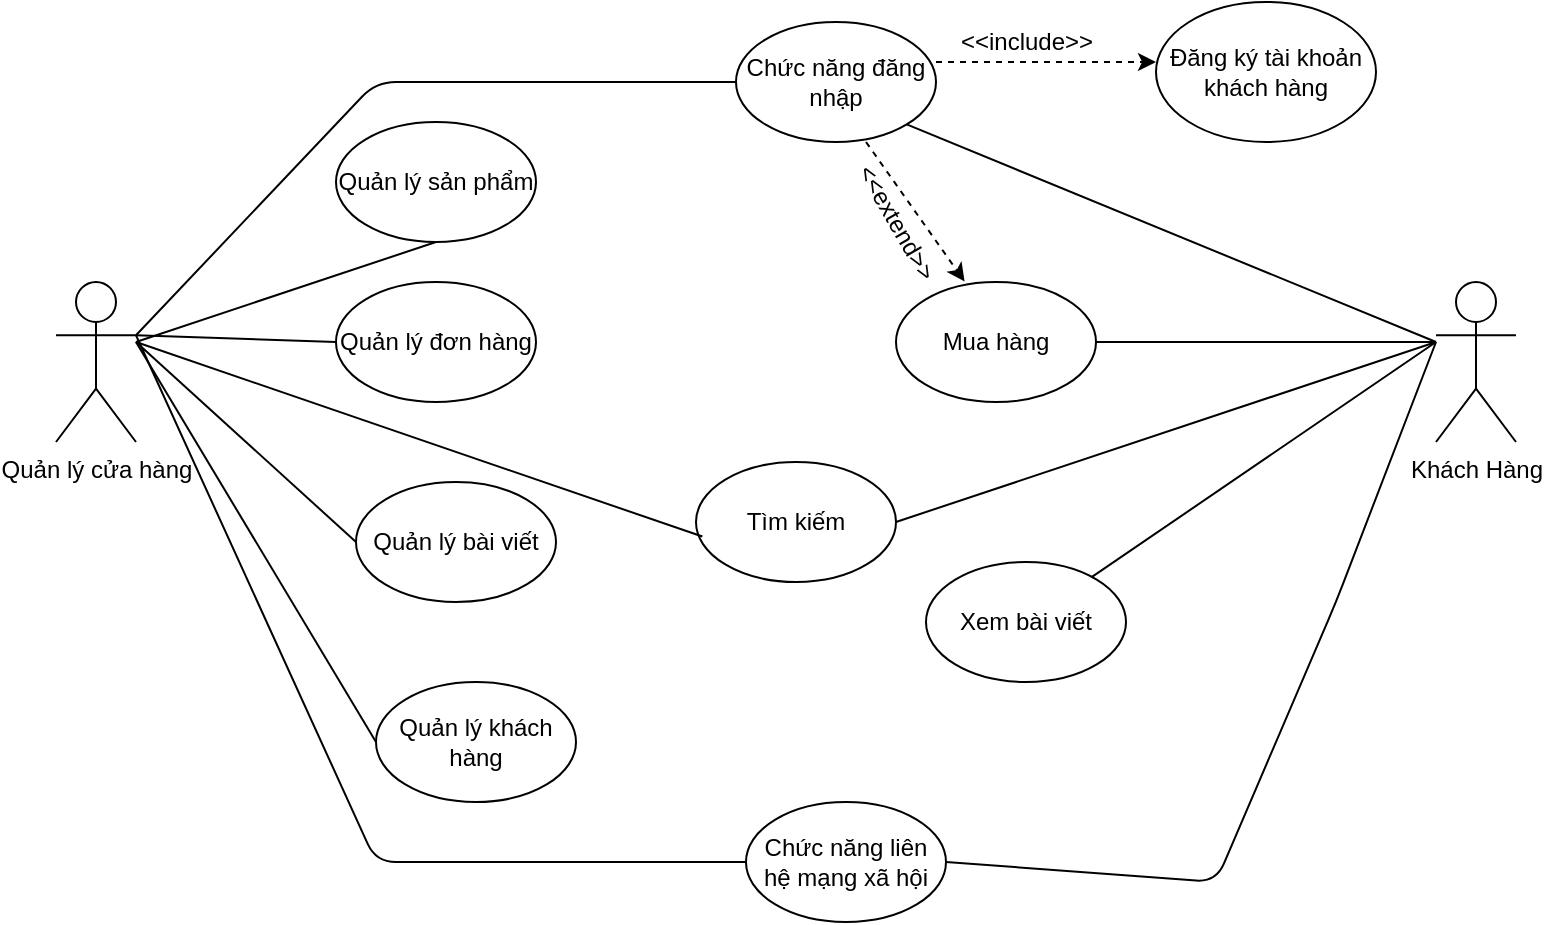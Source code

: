 <mxfile version="14.8.4" type="github">
  <diagram id="61EuDo1k7tGBiRitZPcW" name="Page-1">
    <mxGraphModel dx="798" dy="472" grid="1" gridSize="10" guides="1" tooltips="1" connect="1" arrows="1" fold="1" page="1" pageScale="1" pageWidth="850" pageHeight="1100" math="0" shadow="0">
      <root>
        <mxCell id="0" />
        <mxCell id="1" parent="0" />
        <mxCell id="2895OJvyaArnBgUX16Co-1" value="Quản lý cửa hàng" style="shape=umlActor;verticalLabelPosition=bottom;verticalAlign=top;html=1;outlineConnect=0;" vertex="1" parent="1">
          <mxGeometry x="70" y="280" width="40" height="80" as="geometry" />
        </mxCell>
        <mxCell id="2895OJvyaArnBgUX16Co-2" value="Chức năng đăng nhập" style="ellipse;whiteSpace=wrap;html=1;" vertex="1" parent="1">
          <mxGeometry x="410" y="150" width="100" height="60" as="geometry" />
        </mxCell>
        <mxCell id="2895OJvyaArnBgUX16Co-4" value="Quản lý sản phẩm" style="ellipse;whiteSpace=wrap;html=1;" vertex="1" parent="1">
          <mxGeometry x="210" y="200" width="100" height="60" as="geometry" />
        </mxCell>
        <mxCell id="2895OJvyaArnBgUX16Co-5" value="Quản lý đơn hàng" style="ellipse;whiteSpace=wrap;html=1;" vertex="1" parent="1">
          <mxGeometry x="210" y="280" width="100" height="60" as="geometry" />
        </mxCell>
        <mxCell id="2895OJvyaArnBgUX16Co-6" value="Quản lý bài viết" style="ellipse;whiteSpace=wrap;html=1;" vertex="1" parent="1">
          <mxGeometry x="220" y="380" width="100" height="60" as="geometry" />
        </mxCell>
        <mxCell id="2895OJvyaArnBgUX16Co-7" value="Quản lý khách hàng" style="ellipse;whiteSpace=wrap;html=1;" vertex="1" parent="1">
          <mxGeometry x="230" y="480" width="100" height="60" as="geometry" />
        </mxCell>
        <mxCell id="2895OJvyaArnBgUX16Co-8" value="" style="endArrow=none;html=1;exitX=1;exitY=0.333;exitDx=0;exitDy=0;exitPerimeter=0;" edge="1" parent="1" source="2895OJvyaArnBgUX16Co-1" target="2895OJvyaArnBgUX16Co-2">
          <mxGeometry width="50" height="50" relative="1" as="geometry">
            <mxPoint x="120" y="280" as="sourcePoint" />
            <mxPoint x="170" y="230" as="targetPoint" />
            <Array as="points">
              <mxPoint x="230" y="180" />
            </Array>
          </mxGeometry>
        </mxCell>
        <mxCell id="2895OJvyaArnBgUX16Co-9" value="Khách Hàng" style="shape=umlActor;verticalLabelPosition=bottom;verticalAlign=top;html=1;outlineConnect=0;" vertex="1" parent="1">
          <mxGeometry x="760" y="280" width="40" height="80" as="geometry" />
        </mxCell>
        <mxCell id="2895OJvyaArnBgUX16Co-10" value="" style="endArrow=none;html=1;entryX=0.5;entryY=1;entryDx=0;entryDy=0;" edge="1" parent="1" target="2895OJvyaArnBgUX16Co-4">
          <mxGeometry width="50" height="50" relative="1" as="geometry">
            <mxPoint x="110" y="310" as="sourcePoint" />
            <mxPoint x="250" y="270" as="targetPoint" />
          </mxGeometry>
        </mxCell>
        <mxCell id="2895OJvyaArnBgUX16Co-11" value="" style="endArrow=none;html=1;entryX=1;entryY=0.333;entryDx=0;entryDy=0;entryPerimeter=0;exitX=0;exitY=0.5;exitDx=0;exitDy=0;" edge="1" parent="1" source="2895OJvyaArnBgUX16Co-5" target="2895OJvyaArnBgUX16Co-1">
          <mxGeometry width="50" height="50" relative="1" as="geometry">
            <mxPoint x="270" y="360" as="sourcePoint" />
            <mxPoint x="430" y="360" as="targetPoint" />
          </mxGeometry>
        </mxCell>
        <mxCell id="2895OJvyaArnBgUX16Co-12" value="" style="endArrow=none;html=1;entryX=0;entryY=0.5;entryDx=0;entryDy=0;" edge="1" parent="1" target="2895OJvyaArnBgUX16Co-6">
          <mxGeometry width="50" height="50" relative="1" as="geometry">
            <mxPoint x="110" y="310" as="sourcePoint" />
            <mxPoint x="160" y="370" as="targetPoint" />
          </mxGeometry>
        </mxCell>
        <mxCell id="2895OJvyaArnBgUX16Co-13" value="" style="endArrow=none;html=1;exitX=0;exitY=0.5;exitDx=0;exitDy=0;" edge="1" parent="1" source="2895OJvyaArnBgUX16Co-7">
          <mxGeometry width="50" height="50" relative="1" as="geometry">
            <mxPoint x="380" y="410" as="sourcePoint" />
            <mxPoint x="110" y="310" as="targetPoint" />
          </mxGeometry>
        </mxCell>
        <mxCell id="2895OJvyaArnBgUX16Co-15" value="Chức năng liên hệ mạng xã hội" style="ellipse;whiteSpace=wrap;html=1;" vertex="1" parent="1">
          <mxGeometry x="415" y="540" width="100" height="60" as="geometry" />
        </mxCell>
        <mxCell id="2895OJvyaArnBgUX16Co-17" value="" style="endArrow=none;html=1;exitX=1;exitY=0.333;exitDx=0;exitDy=0;exitPerimeter=0;entryX=0;entryY=0.5;entryDx=0;entryDy=0;" edge="1" parent="1" source="2895OJvyaArnBgUX16Co-1" target="2895OJvyaArnBgUX16Co-15">
          <mxGeometry width="50" height="50" relative="1" as="geometry">
            <mxPoint x="380" y="490" as="sourcePoint" />
            <mxPoint x="240" y="590" as="targetPoint" />
            <Array as="points">
              <mxPoint x="230" y="570" />
            </Array>
          </mxGeometry>
        </mxCell>
        <mxCell id="2895OJvyaArnBgUX16Co-20" value="Mua hàng" style="ellipse;whiteSpace=wrap;html=1;" vertex="1" parent="1">
          <mxGeometry x="490" y="280" width="100" height="60" as="geometry" />
        </mxCell>
        <mxCell id="2895OJvyaArnBgUX16Co-21" value="" style="endArrow=none;html=1;exitX=1;exitY=1;exitDx=0;exitDy=0;" edge="1" parent="1" source="2895OJvyaArnBgUX16Co-2">
          <mxGeometry width="50" height="50" relative="1" as="geometry">
            <mxPoint x="590" y="240" as="sourcePoint" />
            <mxPoint x="760" y="310" as="targetPoint" />
          </mxGeometry>
        </mxCell>
        <mxCell id="2895OJvyaArnBgUX16Co-22" value="" style="endArrow=none;html=1;exitX=1;exitY=0.5;exitDx=0;exitDy=0;" edge="1" parent="1" source="2895OJvyaArnBgUX16Co-15">
          <mxGeometry width="50" height="50" relative="1" as="geometry">
            <mxPoint x="470" y="470" as="sourcePoint" />
            <mxPoint x="760" y="310" as="targetPoint" />
            <Array as="points">
              <mxPoint x="650" y="580" />
              <mxPoint x="710" y="440" />
            </Array>
          </mxGeometry>
        </mxCell>
        <mxCell id="2895OJvyaArnBgUX16Co-23" value="" style="endArrow=none;html=1;exitX=1;exitY=0.5;exitDx=0;exitDy=0;" edge="1" parent="1" source="2895OJvyaArnBgUX16Co-20">
          <mxGeometry width="50" height="50" relative="1" as="geometry">
            <mxPoint x="470" y="400" as="sourcePoint" />
            <mxPoint x="760" y="310" as="targetPoint" />
          </mxGeometry>
        </mxCell>
        <mxCell id="2895OJvyaArnBgUX16Co-24" value="Tìm kiếm" style="ellipse;whiteSpace=wrap;html=1;" vertex="1" parent="1">
          <mxGeometry x="390" y="370" width="100" height="60" as="geometry" />
        </mxCell>
        <mxCell id="2895OJvyaArnBgUX16Co-25" value="" style="endArrow=none;html=1;exitX=0.032;exitY=0.621;exitDx=0;exitDy=0;exitPerimeter=0;" edge="1" parent="1" source="2895OJvyaArnBgUX16Co-24">
          <mxGeometry width="50" height="50" relative="1" as="geometry">
            <mxPoint x="400" y="400" as="sourcePoint" />
            <mxPoint x="110" y="310" as="targetPoint" />
          </mxGeometry>
        </mxCell>
        <mxCell id="2895OJvyaArnBgUX16Co-26" value="" style="endArrow=none;html=1;exitX=1;exitY=0.5;exitDx=0;exitDy=0;" edge="1" parent="1" source="2895OJvyaArnBgUX16Co-24">
          <mxGeometry width="50" height="50" relative="1" as="geometry">
            <mxPoint x="400" y="400" as="sourcePoint" />
            <mxPoint x="760" y="310" as="targetPoint" />
          </mxGeometry>
        </mxCell>
        <mxCell id="2895OJvyaArnBgUX16Co-27" value="Đăng ký tài khoản khách hàng" style="ellipse;whiteSpace=wrap;html=1;" vertex="1" parent="1">
          <mxGeometry x="620" y="140" width="110" height="70" as="geometry" />
        </mxCell>
        <mxCell id="2895OJvyaArnBgUX16Co-28" value="" style="endArrow=classic;html=1;exitX=1;exitY=0.333;exitDx=0;exitDy=0;exitPerimeter=0;dashed=1;" edge="1" parent="1" source="2895OJvyaArnBgUX16Co-2">
          <mxGeometry width="50" height="50" relative="1" as="geometry">
            <mxPoint x="515" y="180" as="sourcePoint" />
            <mxPoint x="620" y="170" as="targetPoint" />
          </mxGeometry>
        </mxCell>
        <mxCell id="2895OJvyaArnBgUX16Co-29" value="&amp;lt;&amp;lt;include&amp;gt;&amp;gt;" style="text;html=1;align=center;verticalAlign=middle;resizable=0;points=[];autosize=1;strokeColor=none;" vertex="1" parent="1">
          <mxGeometry x="515" y="150" width="80" height="20" as="geometry" />
        </mxCell>
        <mxCell id="2895OJvyaArnBgUX16Co-30" value="" style="endArrow=classic;html=1;dashed=1;entryX=0.343;entryY=-0.005;entryDx=0;entryDy=0;entryPerimeter=0;" edge="1" parent="1" target="2895OJvyaArnBgUX16Co-20">
          <mxGeometry width="50" height="50" relative="1" as="geometry">
            <mxPoint x="475" y="210" as="sourcePoint" />
            <mxPoint x="515" y="260" as="targetPoint" />
          </mxGeometry>
        </mxCell>
        <mxCell id="2895OJvyaArnBgUX16Co-31" value="&amp;lt;&amp;lt;extend&amp;gt;&amp;gt;" style="text;html=1;align=center;verticalAlign=middle;resizable=0;points=[];autosize=1;strokeColor=none;rotation=60;" vertex="1" parent="1">
          <mxGeometry x="450" y="240" width="80" height="20" as="geometry" />
        </mxCell>
        <mxCell id="2895OJvyaArnBgUX16Co-33" value="Xem bài viết" style="ellipse;whiteSpace=wrap;html=1;" vertex="1" parent="1">
          <mxGeometry x="505" y="420" width="100" height="60" as="geometry" />
        </mxCell>
        <mxCell id="2895OJvyaArnBgUX16Co-35" value="" style="endArrow=none;html=1;" edge="1" parent="1" source="2895OJvyaArnBgUX16Co-33">
          <mxGeometry width="50" height="50" relative="1" as="geometry">
            <mxPoint x="460" y="380" as="sourcePoint" />
            <mxPoint x="760" y="310" as="targetPoint" />
          </mxGeometry>
        </mxCell>
      </root>
    </mxGraphModel>
  </diagram>
</mxfile>
